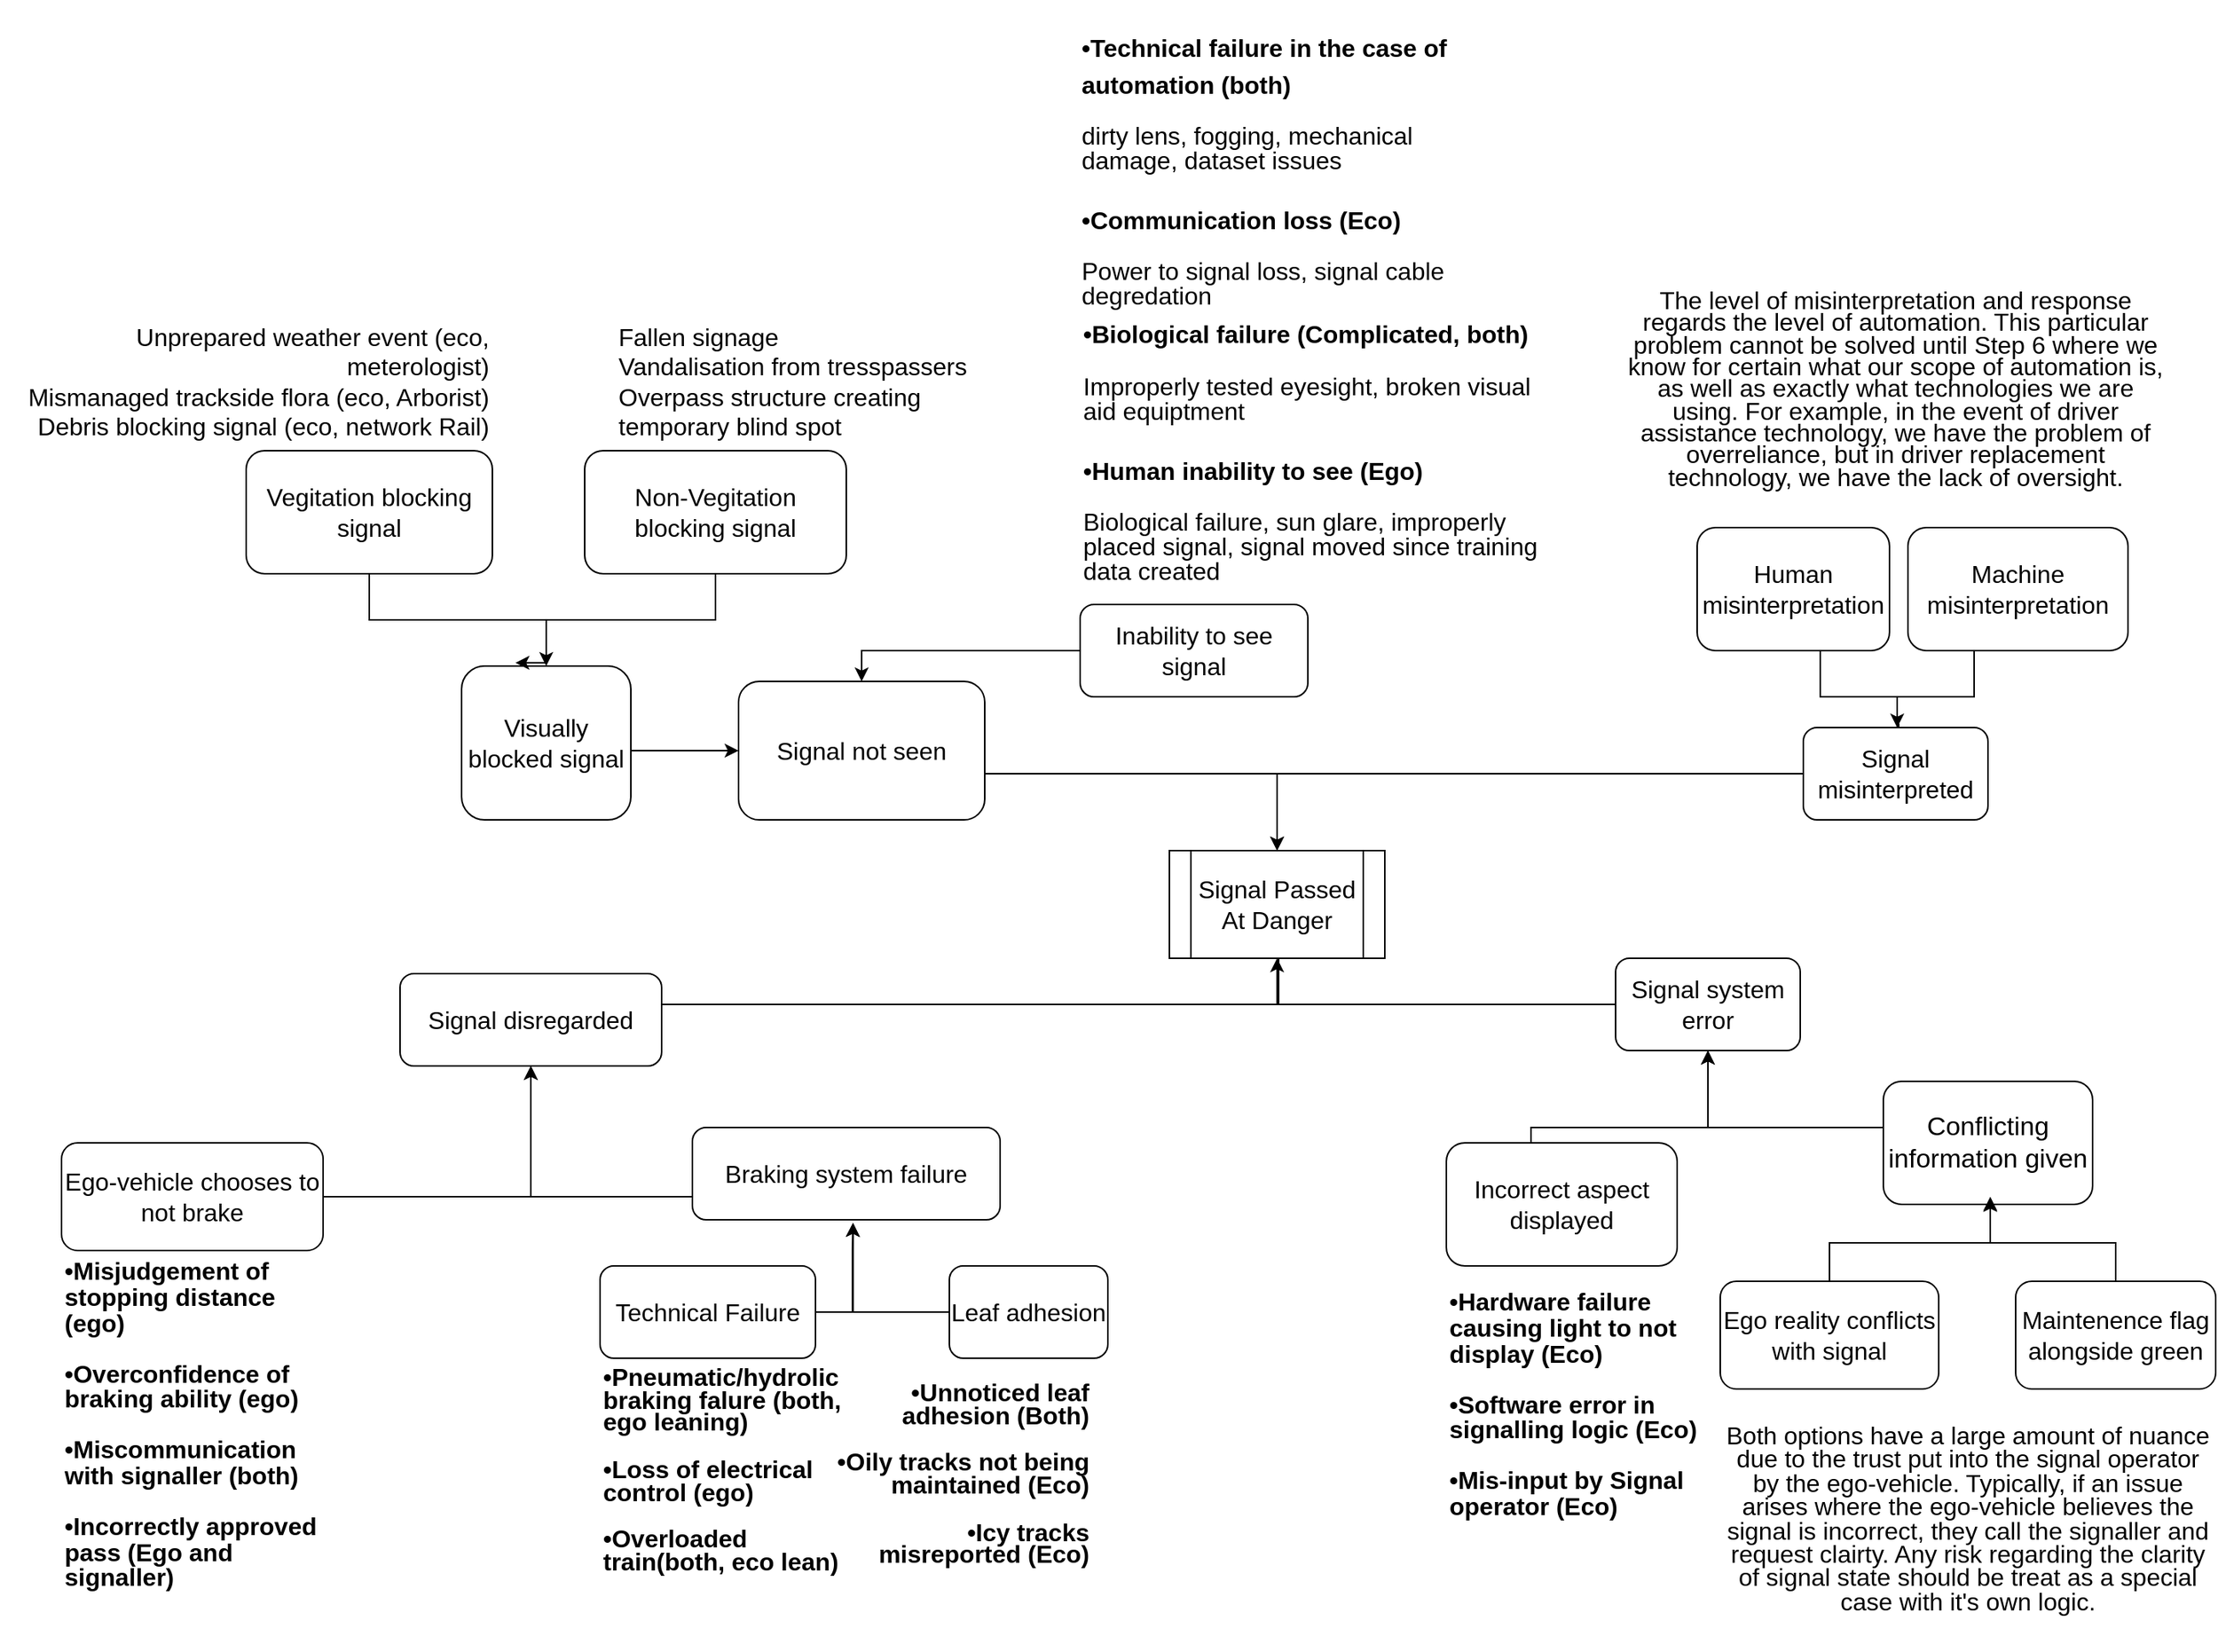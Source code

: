 <mxfile version="28.1.0">
  <diagram name="Page-1" id="Qd-FF6Lor7_GVH9x_F0_">
    <mxGraphModel dx="4510" dy="2603" grid="1" gridSize="10" guides="1" tooltips="1" connect="1" arrows="1" fold="1" page="1" pageScale="1" pageWidth="827" pageHeight="1169" math="0" shadow="0">
      <root>
        <mxCell id="0" />
        <mxCell id="1" parent="0" />
        <mxCell id="mTN3L8EmEIhbVEELGd0C-1" value="&lt;font style=&quot;font-size: 16px;&quot;&gt;Signal Passed At Danger&lt;/font&gt;" style="shape=process;whiteSpace=wrap;html=1;backgroundOutline=1;" parent="1" vertex="1">
          <mxGeometry x="350" y="540" width="140" height="70" as="geometry" />
        </mxCell>
        <mxCell id="2w-PL7oio43s0tg1eRYb-5" style="edgeStyle=orthogonalEdgeStyle;rounded=0;orthogonalLoop=1;jettySize=auto;html=1;entryX=0.5;entryY=0;entryDx=0;entryDy=0;" edge="1" parent="1" source="mTN3L8EmEIhbVEELGd0C-2" target="mTN3L8EmEIhbVEELGd0C-1">
          <mxGeometry relative="1" as="geometry">
            <Array as="points">
              <mxPoint x="420" y="490" />
            </Array>
          </mxGeometry>
        </mxCell>
        <mxCell id="mTN3L8EmEIhbVEELGd0C-2" value="&lt;font style=&quot;font-size: 16px;&quot;&gt;Signal not seen&lt;/font&gt;" style="rounded=1;whiteSpace=wrap;html=1;" parent="1" vertex="1">
          <mxGeometry x="70" y="430" width="160" height="90" as="geometry" />
        </mxCell>
        <mxCell id="2w-PL7oio43s0tg1eRYb-6" style="edgeStyle=orthogonalEdgeStyle;rounded=0;orthogonalLoop=1;jettySize=auto;html=1;entryX=0.5;entryY=0;entryDx=0;entryDy=0;" edge="1" parent="1" source="mTN3L8EmEIhbVEELGd0C-3" target="mTN3L8EmEIhbVEELGd0C-1">
          <mxGeometry relative="1" as="geometry" />
        </mxCell>
        <mxCell id="mTN3L8EmEIhbVEELGd0C-3" value="&lt;font style=&quot;font-size: 16px;&quot;&gt;Signal misinterpreted&lt;/font&gt;" style="rounded=1;whiteSpace=wrap;html=1;" parent="1" vertex="1">
          <mxGeometry x="762" y="460" width="120" height="60" as="geometry" />
        </mxCell>
        <mxCell id="2w-PL7oio43s0tg1eRYb-4" style="edgeStyle=orthogonalEdgeStyle;rounded=0;orthogonalLoop=1;jettySize=auto;html=1;endArrow=none;endFill=0;" edge="1" parent="1" source="mTN3L8EmEIhbVEELGd0C-4">
          <mxGeometry relative="1" as="geometry">
            <mxPoint x="420" y="610" as="targetPoint" />
            <Array as="points">
              <mxPoint x="421" y="640" />
              <mxPoint x="421" y="610" />
            </Array>
          </mxGeometry>
        </mxCell>
        <mxCell id="mTN3L8EmEIhbVEELGd0C-4" value="&lt;font style=&quot;font-size: 16px;&quot;&gt;Signal disregarded&lt;/font&gt;" style="rounded=1;whiteSpace=wrap;html=1;" parent="1" vertex="1">
          <mxGeometry x="-150" y="620" width="170" height="60" as="geometry" />
        </mxCell>
        <mxCell id="2w-PL7oio43s0tg1eRYb-3" style="edgeStyle=orthogonalEdgeStyle;rounded=0;orthogonalLoop=1;jettySize=auto;html=1;entryX=0.5;entryY=1;entryDx=0;entryDy=0;" edge="1" parent="1" source="mTN3L8EmEIhbVEELGd0C-5" target="mTN3L8EmEIhbVEELGd0C-1">
          <mxGeometry relative="1" as="geometry" />
        </mxCell>
        <mxCell id="mTN3L8EmEIhbVEELGd0C-5" value="&lt;font style=&quot;font-size: 16px;&quot;&gt;Signal system error&lt;/font&gt;" style="rounded=1;whiteSpace=wrap;html=1;" parent="1" vertex="1">
          <mxGeometry x="640" y="610" width="120" height="60" as="geometry" />
        </mxCell>
        <mxCell id="mTN3L8EmEIhbVEELGd0C-18" style="edgeStyle=orthogonalEdgeStyle;rounded=0;orthogonalLoop=1;jettySize=auto;html=1;entryX=0.5;entryY=1;entryDx=0;entryDy=0;startArrow=classic;startFill=1;endArrow=none;endFill=0;" parent="1" source="mTN3L8EmEIhbVEELGd0C-6" target="mTN3L8EmEIhbVEELGd0C-10" edge="1">
          <mxGeometry relative="1" as="geometry" />
        </mxCell>
        <mxCell id="mTN3L8EmEIhbVEELGd0C-26" style="edgeStyle=orthogonalEdgeStyle;rounded=0;orthogonalLoop=1;jettySize=auto;html=1;entryX=0;entryY=0.5;entryDx=0;entryDy=0;" parent="1" source="mTN3L8EmEIhbVEELGd0C-6" target="mTN3L8EmEIhbVEELGd0C-2" edge="1">
          <mxGeometry relative="1" as="geometry">
            <Array as="points">
              <mxPoint x="40" y="475" />
              <mxPoint x="40" y="475" />
            </Array>
          </mxGeometry>
        </mxCell>
        <mxCell id="mTN3L8EmEIhbVEELGd0C-6" value="&lt;font style=&quot;font-size: 16px;&quot;&gt;Visually blocked signal&lt;/font&gt;" style="rounded=1;whiteSpace=wrap;html=1;" parent="1" vertex="1">
          <mxGeometry x="-110" y="420" width="110" height="100" as="geometry" />
        </mxCell>
        <mxCell id="mTN3L8EmEIhbVEELGd0C-25" style="edgeStyle=orthogonalEdgeStyle;rounded=0;orthogonalLoop=1;jettySize=auto;html=1;entryX=0.5;entryY=0;entryDx=0;entryDy=0;" parent="1" source="mTN3L8EmEIhbVEELGd0C-7" target="mTN3L8EmEIhbVEELGd0C-2" edge="1">
          <mxGeometry relative="1" as="geometry" />
        </mxCell>
        <mxCell id="mTN3L8EmEIhbVEELGd0C-7" value="&lt;font style=&quot;font-size: 16px;&quot;&gt;Inability to see signal&lt;/font&gt;" style="rounded=1;whiteSpace=wrap;html=1;" parent="1" vertex="1">
          <mxGeometry x="292" y="380" width="148" height="60" as="geometry" />
        </mxCell>
        <mxCell id="mTN3L8EmEIhbVEELGd0C-8" value="&lt;div style=&quot;line-height: 100%;&quot;&gt;&lt;h1 style=&quot;line-height: 100%;&quot; align=&quot;left&quot; class=&quot;title-lg&quot;&gt;&lt;font style=&quot;font-size: 16px; line-height: 100%;&quot;&gt;•Technical failure in the case of automation (both)&lt;/font&gt;&lt;/h1&gt;&lt;div align=&quot;left&quot;&gt;&lt;font style=&quot;font-size: 16px; line-height: 100%;&quot;&gt;dirty lens, fogging, mechanical damage, dataset issues&amp;nbsp;&lt;/font&gt;&lt;/div&gt;&lt;div&gt;&lt;h1 style=&quot;line-height: 100%;&quot; align=&quot;left&quot; class=&quot;title-lg&quot;&gt;&lt;font style=&quot;font-size: 16px; line-height: 100%;&quot;&gt;•Communication loss (Eco)&lt;/font&gt;&lt;/h1&gt;&lt;div align=&quot;left&quot;&gt;&lt;font style=&quot;font-size: 16px; line-height: 100%;&quot;&gt;Power to signal loss, signal cable degredation&lt;/font&gt;&lt;/div&gt;&lt;div align=&quot;left&quot;&gt;&lt;font style=&quot;font-size: 16px;&quot;&gt;&lt;br&gt;&lt;/font&gt;&lt;/div&gt;&lt;div align=&quot;left&quot;&gt;&lt;font style=&quot;font-size: 16px;&quot;&gt;&lt;br&gt;&lt;/font&gt;&lt;/div&gt;&lt;div align=&quot;left&quot;&gt;&lt;font style=&quot;font-size: 16px;&quot;&gt;&lt;br&gt;&lt;/font&gt;&lt;/div&gt;&lt;font style=&quot;font-size: 16px;&quot;&gt;&lt;br&gt;&lt;/font&gt;&lt;/div&gt;&lt;div&gt;&lt;font style=&quot;font-size: 16px;&quot;&gt;&lt;br&gt;&lt;/font&gt;&lt;/div&gt;&lt;/div&gt;" style="text;html=1;align=center;verticalAlign=middle;whiteSpace=wrap;rounded=0;" parent="1" vertex="1">
          <mxGeometry x="292" y="90" width="260" height="60" as="geometry" />
        </mxCell>
        <mxCell id="mTN3L8EmEIhbVEELGd0C-9" value="&lt;div style=&quot;line-height: 100%;&quot;&gt;&lt;div&gt;&lt;h1 align=&quot;left&quot; style=&quot;line-height: 100%;&quot; class=&quot;title-lg&quot;&gt;&lt;font style=&quot;font-size: 16px; line-height: 100%;&quot;&gt;•Biological failure (Complicated, both)&lt;/font&gt;&lt;/h1&gt;&lt;div&gt;&lt;/div&gt;&lt;/div&gt;&lt;div align=&quot;left&quot;&gt;&lt;font style=&quot;font-size: 16px; line-height: 100%;&quot;&gt;Improperly tested eyesight, broken visual aid equiptment&lt;/font&gt;&lt;/div&gt;&lt;div align=&quot;left&quot;&gt;&lt;h1 style=&quot;line-height: 100%;&quot; class=&quot;title-lg&quot;&gt;&lt;font style=&quot;font-size: 16px; line-height: 100%;&quot;&gt;•Human inability to see (Ego)&lt;/font&gt;&lt;/h1&gt;&lt;div&gt;&lt;font style=&quot;font-size: 16px; line-height: 100%;&quot;&gt;Biological failure, sun glare, improperly placed signal, signal moved since training data created&lt;/font&gt;&lt;/div&gt;&lt;/div&gt;&lt;/div&gt;" style="text;html=1;align=left;verticalAlign=middle;whiteSpace=wrap;rounded=0;" parent="1" vertex="1">
          <mxGeometry x="292" y="240" width="308" height="60" as="geometry" />
        </mxCell>
        <mxCell id="mTN3L8EmEIhbVEELGd0C-10" value="&lt;font style=&quot;font-size: 16px;&quot;&gt;Vegitation blocking signal&lt;/font&gt;" style="rounded=1;whiteSpace=wrap;html=1;" parent="1" vertex="1">
          <mxGeometry x="-250" y="280" width="160" height="80" as="geometry" />
        </mxCell>
        <mxCell id="mTN3L8EmEIhbVEELGd0C-11" value="&lt;div align=&quot;right&quot;&gt;&lt;font style=&quot;font-size: 16px;&quot;&gt;Unprepared weather event (eco, meterologist)&lt;/font&gt;&lt;/div&gt;&lt;div align=&quot;right&quot;&gt;&lt;font style=&quot;font-size: 16px;&quot;&gt;Mismanaged trackside flora (eco, Arborist)&lt;/font&gt;&lt;/div&gt;&lt;div align=&quot;right&quot;&gt;&lt;font style=&quot;font-size: 16px;&quot;&gt;Debris blocking signal (eco, network Rail)&lt;/font&gt;&lt;/div&gt;" style="text;html=1;align=right;verticalAlign=middle;whiteSpace=wrap;rounded=0;" parent="1" vertex="1">
          <mxGeometry x="-410" y="200" width="320" height="70" as="geometry" />
        </mxCell>
        <mxCell id="mTN3L8EmEIhbVEELGd0C-12" value="&lt;font style=&quot;font-size: 16px;&quot;&gt;Non-Vegitation blocking signal&lt;/font&gt;" style="rounded=1;whiteSpace=wrap;html=1;" parent="1" vertex="1">
          <mxGeometry x="-30" y="280" width="170" height="80" as="geometry" />
        </mxCell>
        <mxCell id="mTN3L8EmEIhbVEELGd0C-13" value="&lt;div&gt;&lt;font style=&quot;font-size: 16px;&quot;&gt;Fallen signage&lt;/font&gt;&lt;/div&gt;&lt;div&gt;&lt;font style=&quot;font-size: 16px;&quot;&gt;Vandalisation from tresspassers&lt;/font&gt;&lt;/div&gt;&lt;div&gt;&lt;font style=&quot;font-size: 16px;&quot;&gt;Overpass structure creating temporary blind spot&lt;/font&gt;&lt;/div&gt;" style="text;html=1;align=left;verticalAlign=middle;whiteSpace=wrap;rounded=0;" parent="1" vertex="1">
          <mxGeometry x="-10" y="200" width="270" height="70" as="geometry" />
        </mxCell>
        <mxCell id="2w-PL7oio43s0tg1eRYb-7" style="edgeStyle=orthogonalEdgeStyle;rounded=0;orthogonalLoop=1;jettySize=auto;html=1;" edge="1" parent="1" source="mTN3L8EmEIhbVEELGd0C-20" target="mTN3L8EmEIhbVEELGd0C-4">
          <mxGeometry relative="1" as="geometry" />
        </mxCell>
        <mxCell id="mTN3L8EmEIhbVEELGd0C-20" value="&lt;font style=&quot;font-size: 16px;&quot;&gt;Ego-vehicle chooses to not brake&lt;/font&gt;" style="rounded=1;whiteSpace=wrap;html=1;" parent="1" vertex="1">
          <mxGeometry x="-370" y="730" width="170" height="70" as="geometry" />
        </mxCell>
        <mxCell id="2w-PL7oio43s0tg1eRYb-9" style="edgeStyle=orthogonalEdgeStyle;rounded=0;orthogonalLoop=1;jettySize=auto;html=1;exitX=0;exitY=0.75;exitDx=0;exitDy=0;entryX=0.5;entryY=1;entryDx=0;entryDy=0;" edge="1" parent="1" source="mTN3L8EmEIhbVEELGd0C-21" target="mTN3L8EmEIhbVEELGd0C-4">
          <mxGeometry relative="1" as="geometry" />
        </mxCell>
        <mxCell id="mTN3L8EmEIhbVEELGd0C-21" value="&lt;font style=&quot;font-size: 16px;&quot;&gt;Braking system failure&lt;/font&gt;" style="rounded=1;whiteSpace=wrap;html=1;" parent="1" vertex="1">
          <mxGeometry x="40" y="720" width="200" height="60" as="geometry" />
        </mxCell>
        <mxCell id="mTN3L8EmEIhbVEELGd0C-22" value="&lt;font style=&quot;font-size: 16px;&quot;&gt;Technical Failure&lt;/font&gt;" style="rounded=1;whiteSpace=wrap;html=1;" parent="1" vertex="1">
          <mxGeometry x="-20" y="810" width="140" height="60" as="geometry" />
        </mxCell>
        <mxCell id="mTN3L8EmEIhbVEELGd0C-23" value="&lt;font style=&quot;font-size: 16px;&quot;&gt;Leaf adhesion&lt;/font&gt;" style="rounded=1;whiteSpace=wrap;html=1;" parent="1" vertex="1">
          <mxGeometry x="207" y="810" width="103" height="60" as="geometry" />
        </mxCell>
        <mxCell id="mTN3L8EmEIhbVEELGd0C-24" style="edgeStyle=orthogonalEdgeStyle;rounded=0;orthogonalLoop=1;jettySize=auto;html=1;exitX=0.5;exitY=1;exitDx=0;exitDy=0;entryX=0.318;entryY=-0.021;entryDx=0;entryDy=0;entryPerimeter=0;" parent="1" source="mTN3L8EmEIhbVEELGd0C-12" target="mTN3L8EmEIhbVEELGd0C-6" edge="1">
          <mxGeometry relative="1" as="geometry">
            <Array as="points">
              <mxPoint x="55" y="390" />
              <mxPoint x="-55" y="390" />
              <mxPoint x="-55" y="418" />
            </Array>
          </mxGeometry>
        </mxCell>
        <mxCell id="mTN3L8EmEIhbVEELGd0C-34" value="&lt;div style=&quot;line-height: 70%;&quot;&gt;&lt;h1 style=&quot;line-height: 70%;&quot; class=&quot;title-lg&quot; align=&quot;left&quot;&gt;&lt;font style=&quot;font-size: 16px; line-height: 70%;&quot;&gt;•&lt;/font&gt;&lt;font style=&quot;font-size: 16px; line-height: 70%;&quot;&gt;Misjudgement of stopping d&lt;font&gt;istance (ego)&lt;/font&gt;&lt;/font&gt;&lt;/h1&gt;&lt;div&gt;&lt;h1 style=&quot;line-height: 70%;&quot; align=&quot;left&quot; class=&quot;title-lg&quot;&gt;&lt;font style=&quot;font-size: 16px; line-height: 70%;&quot;&gt;•Overconfidence of braking ability (ego)&lt;/font&gt;&lt;/h1&gt;&lt;div&gt;&lt;h1 style=&quot;line-height: 70%;&quot; align=&quot;left&quot; class=&quot;title-lg&quot;&gt;&lt;font style=&quot;font-size: 16px; line-height: 70%;&quot;&gt;•&lt;font&gt;Miscommunication with signaller (both)&lt;/font&gt;&lt;/font&gt;&lt;/h1&gt;&lt;div&gt;&lt;h1 style=&quot;line-height: 70%;&quot; align=&quot;left&quot; class=&quot;title-lg&quot;&gt;&lt;font style=&quot;font-size: 16px; line-height: 70%;&quot;&gt;•Incorrectly approved pass (Ego and signaller)&lt;/font&gt;&lt;/h1&gt;&lt;/div&gt;&lt;/div&gt;&lt;/div&gt;&lt;/div&gt;" style="text;whiteSpace=wrap;html=1;" parent="1" vertex="1">
          <mxGeometry x="-370" y="780" width="170" height="80" as="geometry" />
        </mxCell>
        <mxCell id="mTN3L8EmEIhbVEELGd0C-36" value="&lt;div style=&quot;line-height: 60%;&quot;&gt;&lt;h1 style=&quot;line-height: 60%;&quot; class=&quot;title-lg&quot; align=&quot;left&quot;&gt;&lt;font style=&quot;font-size: 16px; line-height: 60%;&quot;&gt;•&lt;/font&gt;&lt;font style=&quot;font-size: 16px; line-height: 60%;&quot;&gt;Pneumatic/hydrolic braking falure&lt;font&gt;&amp;nbsp;(both, ego leaning)&lt;/font&gt;&lt;/font&gt;&lt;/h1&gt;&lt;div&gt;&lt;h1 style=&quot;line-height: 60%;&quot; align=&quot;left&quot; class=&quot;title-lg&quot;&gt;&lt;font style=&quot;font-size: 16px; line-height: 60%;&quot;&gt;•Loss of electrical control (ego)&lt;/font&gt;&lt;/h1&gt;&lt;div&gt;&lt;h1 style=&quot;line-height: 60%;&quot; align=&quot;left&quot; class=&quot;title-lg&quot;&gt;&lt;font style=&quot;font-size: 16px; line-height: 60%;&quot;&gt;•Overloaded train&lt;font&gt;(both, eco lean)&lt;/font&gt;&lt;/font&gt;&lt;/h1&gt;&lt;div&gt;&lt;h1 align=&quot;left&quot; class=&quot;title-lg&quot;&gt;&lt;font style=&quot;font-size: 16px;&quot;&gt;&lt;br&gt;&lt;/font&gt;&lt;/h1&gt;&lt;/div&gt;&lt;/div&gt;&lt;/div&gt;&lt;/div&gt;" style="text;whiteSpace=wrap;html=1;" parent="1" vertex="1">
          <mxGeometry x="-20" y="850" width="170" height="80" as="geometry" />
        </mxCell>
        <mxCell id="mTN3L8EmEIhbVEELGd0C-37" value="&lt;div align=&quot;right&quot; style=&quot;line-height: 60%;&quot;&gt;&lt;h1 style=&quot;line-height: 60%;&quot; class=&quot;title-lg&quot;&gt;&lt;font style=&quot;font-size: 16px; line-height: 60%;&quot;&gt;•Unnoticed leaf adhesion&lt;/font&gt;&lt;font style=&quot;font-size: 16px; line-height: 60%;&quot;&gt;&lt;font&gt;&amp;nbsp;(Both)&lt;/font&gt;&lt;/font&gt;&lt;/h1&gt;&lt;div&gt;&lt;h1 style=&quot;line-height: 60%;&quot; class=&quot;title-lg&quot;&gt;&lt;font style=&quot;font-size: 16px; line-height: 60%;&quot;&gt;•Oily tracks not being maintained (Eco)&lt;/font&gt;&lt;/h1&gt;&lt;div&gt;&lt;h1 style=&quot;line-height: 60%;&quot; class=&quot;title-lg&quot;&gt;&lt;font style=&quot;font-size: 16px; line-height: 60%;&quot;&gt;•Icy tracks misreported&amp;nbsp;&lt;font&gt;(Eco)&lt;/font&gt;&lt;/font&gt;&lt;/h1&gt;&lt;div&gt;&lt;h1 class=&quot;title-lg&quot;&gt;&lt;font style=&quot;font-size: 16px;&quot;&gt;&lt;br&gt;&lt;/font&gt;&lt;/h1&gt;&lt;/div&gt;&lt;/div&gt;&lt;/div&gt;&lt;/div&gt;" style="text;whiteSpace=wrap;html=1;align=right;" parent="1" vertex="1">
          <mxGeometry x="130" y="860" width="170" height="80" as="geometry" />
        </mxCell>
        <mxCell id="mTN3L8EmEIhbVEELGd0C-44" style="edgeStyle=orthogonalEdgeStyle;rounded=0;orthogonalLoop=1;jettySize=auto;html=1;entryX=0.5;entryY=1;entryDx=0;entryDy=0;" parent="1" source="mTN3L8EmEIhbVEELGd0C-39" target="mTN3L8EmEIhbVEELGd0C-5" edge="1">
          <mxGeometry relative="1" as="geometry">
            <Array as="points">
              <mxPoint x="585" y="720" />
              <mxPoint x="700" y="720" />
            </Array>
          </mxGeometry>
        </mxCell>
        <mxCell id="mTN3L8EmEIhbVEELGd0C-39" value="&lt;font style=&quot;font-size: 16px;&quot;&gt;Incorrect aspect displayed&lt;/font&gt;" style="rounded=1;whiteSpace=wrap;html=1;" parent="1" vertex="1">
          <mxGeometry x="530" y="730" width="150" height="80" as="geometry" />
        </mxCell>
        <mxCell id="mTN3L8EmEIhbVEELGd0C-47" style="edgeStyle=orthogonalEdgeStyle;rounded=0;orthogonalLoop=1;jettySize=auto;html=1;entryX=0.5;entryY=1;entryDx=0;entryDy=0;" parent="1" source="mTN3L8EmEIhbVEELGd0C-40" target="mTN3L8EmEIhbVEELGd0C-5" edge="1">
          <mxGeometry relative="1" as="geometry">
            <Array as="points">
              <mxPoint x="815" y="720" />
              <mxPoint x="700" y="720" />
            </Array>
          </mxGeometry>
        </mxCell>
        <mxCell id="mTN3L8EmEIhbVEELGd0C-40" value="&lt;font style=&quot;font-size: 17px;&quot;&gt;Conflicting information given&lt;/font&gt;" style="rounded=1;whiteSpace=wrap;html=1;" parent="1" vertex="1">
          <mxGeometry x="814" y="690" width="136" height="80" as="geometry" />
        </mxCell>
        <mxCell id="mTN3L8EmEIhbVEELGd0C-41" value="&lt;font style=&quot;font-size: 16px;&quot;&gt;Ego reality conflicts with signal&lt;/font&gt;" style="rounded=1;whiteSpace=wrap;html=1;" parent="1" vertex="1">
          <mxGeometry x="708" y="820" width="142" height="70" as="geometry" />
        </mxCell>
        <mxCell id="mTN3L8EmEIhbVEELGd0C-42" value="&lt;font style=&quot;font-size: 16px;&quot;&gt;Maintenence flag alongside green&lt;/font&gt;" style="rounded=1;whiteSpace=wrap;html=1;" parent="1" vertex="1">
          <mxGeometry x="900" y="820" width="130" height="70" as="geometry" />
        </mxCell>
        <mxCell id="mTN3L8EmEIhbVEELGd0C-43" value="&lt;div style=&quot;line-height: 40%;&quot;&gt;&lt;div style=&quot;line-height: 70%;&quot; align=&quot;left&quot;&gt;&lt;h1 style=&quot;line-height: 70%;&quot; class=&quot;title-lg&quot;&gt;&lt;font style=&quot;font-size: 16px; line-height: 70%;&quot;&gt;•Hardware failure causing light to not display (Eco)&lt;/font&gt;&lt;/h1&gt;&lt;div&gt;&lt;h1 style=&quot;line-height: 70%;&quot; class=&quot;title-lg&quot;&gt;&lt;font style=&quot;font-size: 16px; line-height: 70%;&quot;&gt;•Software error in signalling logic (Eco)&lt;/font&gt;&lt;/h1&gt;&lt;div&gt;&lt;h1 style=&quot;line-height: 70%;&quot; class=&quot;title-lg&quot;&gt;&lt;font style=&quot;font-size: 16px; line-height: 70%;&quot;&gt;•Mis-input by Signal operator (Eco)&lt;/font&gt;&lt;/h1&gt;&lt;div&gt;&lt;h1 class=&quot;title-lg&quot;&gt;&lt;font style=&quot;font-size: 16px;&quot;&gt;&lt;br&gt;&lt;/font&gt;&lt;/h1&gt;&lt;/div&gt;&lt;/div&gt;&lt;/div&gt;&lt;/div&gt;&lt;/div&gt;" style="text;whiteSpace=wrap;html=1;align=left;" parent="1" vertex="1">
          <mxGeometry x="530" y="800" width="170" height="130" as="geometry" />
        </mxCell>
        <mxCell id="mTN3L8EmEIhbVEELGd0C-45" style="edgeStyle=orthogonalEdgeStyle;rounded=0;orthogonalLoop=1;jettySize=auto;html=1;entryX=0.511;entryY=0.947;entryDx=0;entryDy=0;entryPerimeter=0;" parent="1" source="mTN3L8EmEIhbVEELGd0C-41" target="mTN3L8EmEIhbVEELGd0C-40" edge="1">
          <mxGeometry relative="1" as="geometry" />
        </mxCell>
        <mxCell id="mTN3L8EmEIhbVEELGd0C-46" style="edgeStyle=orthogonalEdgeStyle;rounded=0;orthogonalLoop=1;jettySize=auto;html=1;entryX=0.511;entryY=0.937;entryDx=0;entryDy=0;entryPerimeter=0;" parent="1" source="mTN3L8EmEIhbVEELGd0C-42" target="mTN3L8EmEIhbVEELGd0C-40" edge="1">
          <mxGeometry relative="1" as="geometry" />
        </mxCell>
        <mxCell id="mTN3L8EmEIhbVEELGd0C-48" value="&lt;font style=&quot;line-height: 90%; font-size: 16px;&quot;&gt;Both options have a large amount of nuance due to the trust put into the signal operator by the ego-vehicle. Typically, if an issue arises where the ego-vehicle believes the signal is incorrect, they call the signaller and request clairty. Any risk regarding the clarity of signal state should be treat as a special case with it&#39;s own logic.&lt;/font&gt;" style="text;html=1;align=center;verticalAlign=middle;whiteSpace=wrap;rounded=0;" parent="1" vertex="1">
          <mxGeometry x="708" y="890" width="322" height="170" as="geometry" />
        </mxCell>
        <mxCell id="mTN3L8EmEIhbVEELGd0C-53" style="edgeStyle=orthogonalEdgeStyle;rounded=0;orthogonalLoop=1;jettySize=auto;html=1;endArrow=none;endFill=0;" parent="1" source="mTN3L8EmEIhbVEELGd0C-50" edge="1">
          <mxGeometry relative="1" as="geometry">
            <mxPoint x="823" y="458" as="targetPoint" />
            <Array as="points">
              <mxPoint x="773" y="440" />
              <mxPoint x="823" y="440" />
              <mxPoint x="823" y="460" />
              <mxPoint x="824" y="460" />
            </Array>
          </mxGeometry>
        </mxCell>
        <mxCell id="mTN3L8EmEIhbVEELGd0C-50" value="&lt;font style=&quot;font-size: 16px;&quot;&gt;Human misinterpretation&lt;/font&gt;" style="rounded=1;whiteSpace=wrap;html=1;" parent="1" vertex="1">
          <mxGeometry x="693" y="330" width="125" height="80" as="geometry" />
        </mxCell>
        <mxCell id="mTN3L8EmEIhbVEELGd0C-54" style="edgeStyle=orthogonalEdgeStyle;rounded=0;orthogonalLoop=1;jettySize=auto;html=1;" parent="1" source="mTN3L8EmEIhbVEELGd0C-51" edge="1">
          <mxGeometry relative="1" as="geometry">
            <mxPoint x="823" y="460" as="targetPoint" />
            <Array as="points">
              <mxPoint x="873" y="440" />
              <mxPoint x="823" y="440" />
            </Array>
          </mxGeometry>
        </mxCell>
        <mxCell id="mTN3L8EmEIhbVEELGd0C-51" value="&lt;font style=&quot;font-size: 16px;&quot;&gt;Machine misinterpretation&lt;/font&gt;" style="rounded=1;whiteSpace=wrap;html=1;" parent="1" vertex="1">
          <mxGeometry x="830" y="330" width="143" height="80" as="geometry" />
        </mxCell>
        <mxCell id="mTN3L8EmEIhbVEELGd0C-56" value="&lt;div style=&quot;line-height: 90%;&quot;&gt;&lt;font style=&quot;line-height: 90%; font-size: 16px;&quot;&gt;The level of misinterpretation and response regards the level of automation. This particular problem cannot be solved until Step 6 where we know for certain what our scope of automation is, as well as exactly what technologies we are using. For example, in the event of driver assistance technology, we have the problem of overreliance, but in driver replacement technology, we have the lack of oversight.&lt;/font&gt;&lt;/div&gt;" style="text;html=1;align=center;verticalAlign=middle;whiteSpace=wrap;rounded=0;" parent="1" vertex="1">
          <mxGeometry x="647" y="140" width="350" height="200" as="geometry" />
        </mxCell>
        <mxCell id="2w-PL7oio43s0tg1eRYb-1" style="edgeStyle=orthogonalEdgeStyle;rounded=0;orthogonalLoop=1;jettySize=auto;html=1;entryX=0.522;entryY=1.034;entryDx=0;entryDy=0;entryPerimeter=0;" edge="1" parent="1" source="mTN3L8EmEIhbVEELGd0C-23" target="mTN3L8EmEIhbVEELGd0C-21">
          <mxGeometry relative="1" as="geometry">
            <Array as="points">
              <mxPoint x="144" y="840" />
              <mxPoint x="144" y="800" />
            </Array>
          </mxGeometry>
        </mxCell>
        <mxCell id="2w-PL7oio43s0tg1eRYb-2" style="edgeStyle=orthogonalEdgeStyle;rounded=0;orthogonalLoop=1;jettySize=auto;html=1;entryX=0.522;entryY=1.034;entryDx=0;entryDy=0;entryPerimeter=0;" edge="1" parent="1" source="mTN3L8EmEIhbVEELGd0C-22" target="mTN3L8EmEIhbVEELGd0C-21">
          <mxGeometry relative="1" as="geometry">
            <Array as="points">
              <mxPoint x="144" y="840" />
            </Array>
          </mxGeometry>
        </mxCell>
      </root>
    </mxGraphModel>
  </diagram>
</mxfile>
